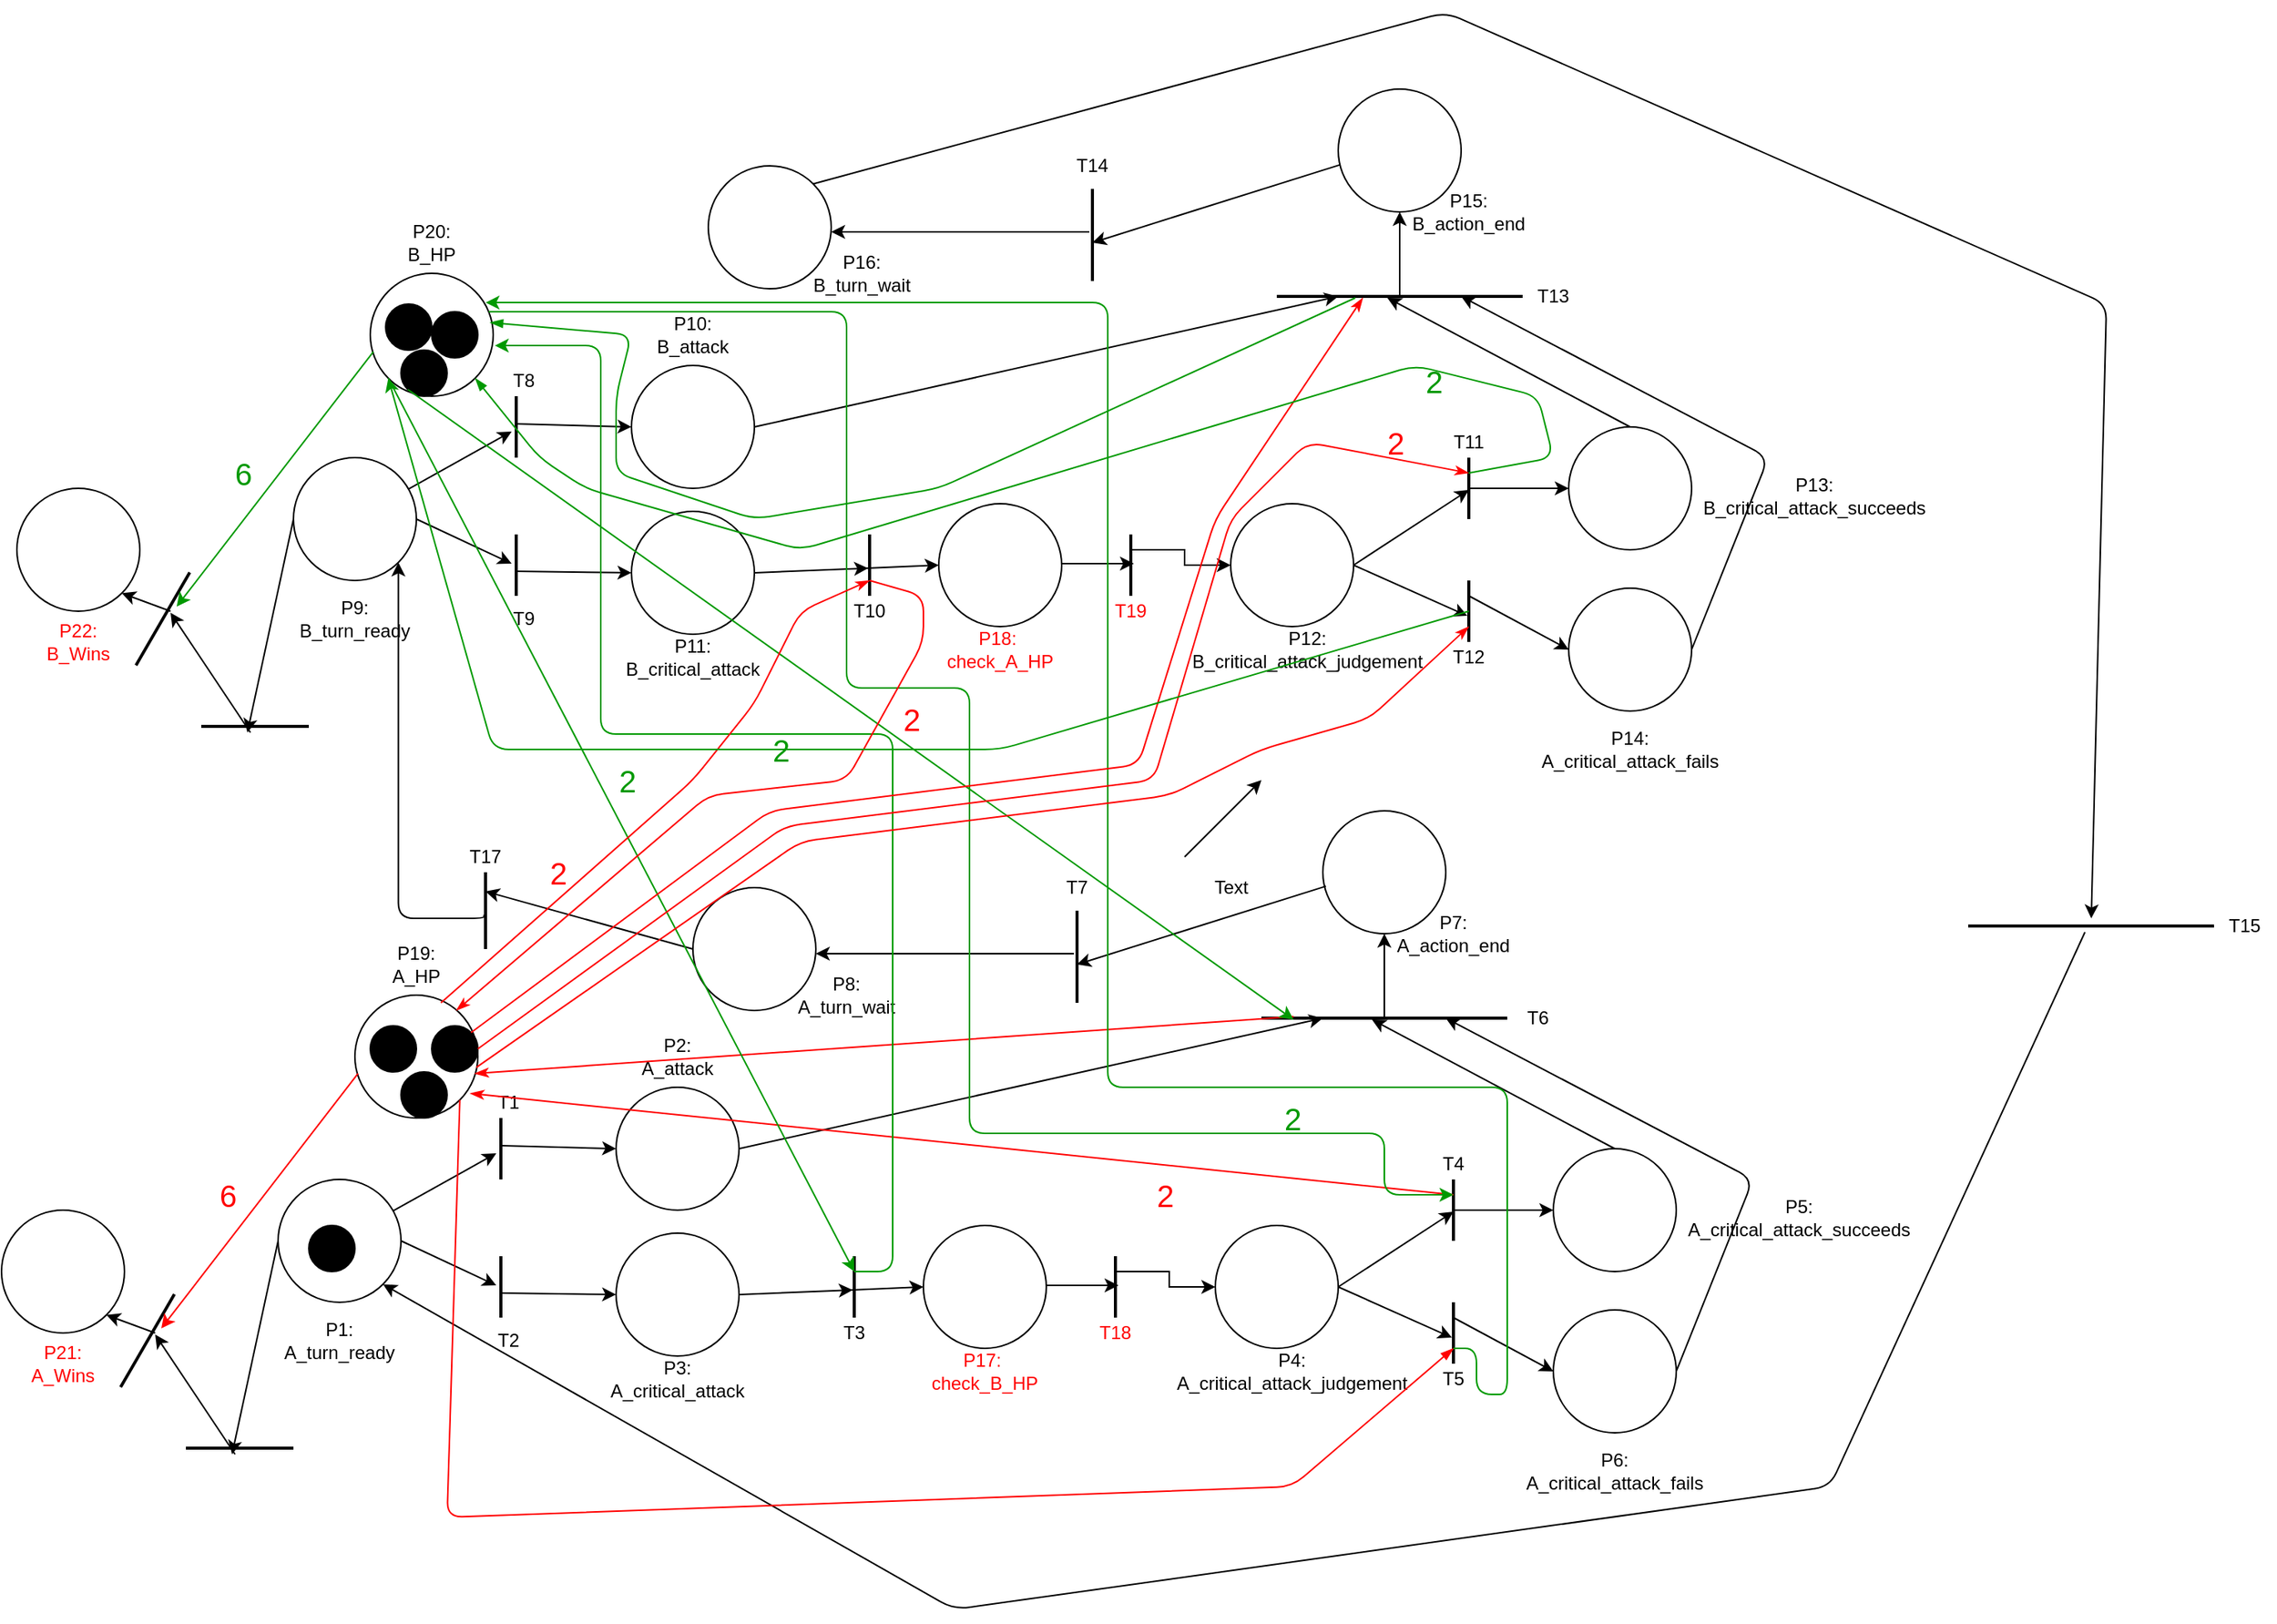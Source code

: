 <mxfile version="14.4.8" type="github">
  <diagram id="hrapu5nMpfRwX1OLdvwb" name="Page-1">
    <mxGraphModel dx="968" dy="707" grid="1" gridSize="10" guides="1" tooltips="1" connect="1" arrows="1" fold="1" page="1" pageScale="1" pageWidth="2339" pageHeight="3300" math="0" shadow="0">
      <root>
        <mxCell id="0" />
        <mxCell id="1" parent="0" />
        <mxCell id="FcauZY5X2lJRklO2oorI-25" value="" style="ellipse;whiteSpace=wrap;html=1;aspect=fixed;" vertex="1" parent="1">
          <mxGeometry x="200" y="780" width="80" height="80" as="geometry" />
        </mxCell>
        <mxCell id="FcauZY5X2lJRklO2oorI-29" value="" style="endArrow=classic;html=1;entryX=0.575;entryY=0.8;entryDx=0;entryDy=0;entryPerimeter=0;" edge="1" parent="1" source="FcauZY5X2lJRklO2oorI-25">
          <mxGeometry width="50" height="50" relative="1" as="geometry">
            <mxPoint x="420" y="850" as="sourcePoint" />
            <mxPoint x="342" y="763" as="targetPoint" />
          </mxGeometry>
        </mxCell>
        <mxCell id="FcauZY5X2lJRklO2oorI-31" value="" style="line;strokeWidth=2;direction=south;html=1;" vertex="1" parent="1">
          <mxGeometry x="340" y="830" width="10" height="40" as="geometry" />
        </mxCell>
        <mxCell id="FcauZY5X2lJRklO2oorI-32" value="" style="endArrow=classic;html=1;exitX=1;exitY=0.5;exitDx=0;exitDy=0;entryX=0.475;entryY=0.8;entryDx=0;entryDy=0;entryPerimeter=0;" edge="1" parent="1" source="FcauZY5X2lJRklO2oorI-25" target="FcauZY5X2lJRklO2oorI-31">
          <mxGeometry width="50" height="50" relative="1" as="geometry">
            <mxPoint x="420" y="850" as="sourcePoint" />
            <mxPoint x="470" y="800" as="targetPoint" />
          </mxGeometry>
        </mxCell>
        <mxCell id="FcauZY5X2lJRklO2oorI-35" value="" style="endArrow=classic;html=1;exitX=0;exitY=0.5;exitDx=0;exitDy=0;entryX=0.429;entryY=0.9;entryDx=0;entryDy=0;entryPerimeter=0;" edge="1" parent="1" source="FcauZY5X2lJRklO2oorI-25" target="FcauZY5X2lJRklO2oorI-36">
          <mxGeometry width="50" height="50" relative="1" as="geometry">
            <mxPoint x="280" y="850" as="sourcePoint" />
            <mxPoint x="120" y="920" as="targetPoint" />
          </mxGeometry>
        </mxCell>
        <mxCell id="FcauZY5X2lJRklO2oorI-36" value="" style="line;strokeWidth=2;html=1;" vertex="1" parent="1">
          <mxGeometry x="140" y="950" width="70" height="10" as="geometry" />
        </mxCell>
        <mxCell id="FcauZY5X2lJRklO2oorI-39" value="" style="line;strokeWidth=2;direction=south;html=1;" vertex="1" parent="1">
          <mxGeometry x="340" y="740" width="10" height="40" as="geometry" />
        </mxCell>
        <mxCell id="FcauZY5X2lJRklO2oorI-40" value="" style="ellipse;whiteSpace=wrap;html=1;aspect=fixed;" vertex="1" parent="1">
          <mxGeometry x="20" y="800" width="80" height="80" as="geometry" />
        </mxCell>
        <mxCell id="FcauZY5X2lJRklO2oorI-45" value="" style="line;strokeWidth=2;direction=south;html=1;rotation=30;" vertex="1" parent="1">
          <mxGeometry x="110" y="850" width="10" height="70" as="geometry" />
        </mxCell>
        <mxCell id="FcauZY5X2lJRklO2oorI-47" value="" style="endArrow=classic;html=1;entryX=0.415;entryY=0.267;entryDx=0;entryDy=0;entryPerimeter=0;exitX=0.457;exitY=0.9;exitDx=0;exitDy=0;exitPerimeter=0;" edge="1" parent="1" source="FcauZY5X2lJRklO2oorI-36" target="FcauZY5X2lJRklO2oorI-45">
          <mxGeometry width="50" height="50" relative="1" as="geometry">
            <mxPoint x="280" y="850" as="sourcePoint" />
            <mxPoint x="330" y="800" as="targetPoint" />
          </mxGeometry>
        </mxCell>
        <mxCell id="FcauZY5X2lJRklO2oorI-48" value="" style="endArrow=classic;html=1;entryX=1;entryY=1;entryDx=0;entryDy=0;" edge="1" parent="1" target="FcauZY5X2lJRklO2oorI-40">
          <mxGeometry width="50" height="50" relative="1" as="geometry">
            <mxPoint x="120" y="880" as="sourcePoint" />
            <mxPoint x="330" y="800" as="targetPoint" />
          </mxGeometry>
        </mxCell>
        <mxCell id="FcauZY5X2lJRklO2oorI-49" value="" style="ellipse;whiteSpace=wrap;html=1;aspect=fixed;" vertex="1" parent="1">
          <mxGeometry x="250" y="660" width="80" height="80" as="geometry" />
        </mxCell>
        <mxCell id="FcauZY5X2lJRklO2oorI-55" value="T2" style="text;html=1;strokeColor=none;fillColor=none;align=center;verticalAlign=middle;whiteSpace=wrap;rounded=0;" vertex="1" parent="1">
          <mxGeometry x="330" y="875" width="40" height="20" as="geometry" />
        </mxCell>
        <mxCell id="FcauZY5X2lJRklO2oorI-56" value="T1" style="text;html=1;strokeColor=none;fillColor=none;align=center;verticalAlign=middle;whiteSpace=wrap;rounded=0;" vertex="1" parent="1">
          <mxGeometry x="330" y="720" width="40" height="20" as="geometry" />
        </mxCell>
        <mxCell id="FcauZY5X2lJRklO2oorI-57" value="" style="endArrow=classic;html=1;entryX=0.337;entryY=0.121;entryDx=0;entryDy=0;entryPerimeter=0;exitX=0.025;exitY=0.638;exitDx=0;exitDy=0;exitPerimeter=0;fillColor=#f8cecc;strokeColor=#FF0000;" edge="1" parent="1" source="FcauZY5X2lJRklO2oorI-49" target="FcauZY5X2lJRklO2oorI-45">
          <mxGeometry width="50" height="50" relative="1" as="geometry">
            <mxPoint x="500" y="850" as="sourcePoint" />
            <mxPoint x="550" y="800" as="targetPoint" />
          </mxGeometry>
        </mxCell>
        <mxCell id="FcauZY5X2lJRklO2oorI-58" value="P1: A_turn_ready&lt;br&gt;" style="text;html=1;strokeColor=none;fillColor=none;align=center;verticalAlign=middle;whiteSpace=wrap;rounded=0;" vertex="1" parent="1">
          <mxGeometry x="220" y="875" width="40" height="20" as="geometry" />
        </mxCell>
        <mxCell id="FcauZY5X2lJRklO2oorI-59" value="P19: A_HP" style="text;html=1;strokeColor=none;fillColor=none;align=center;verticalAlign=middle;whiteSpace=wrap;rounded=0;" vertex="1" parent="1">
          <mxGeometry x="270" y="630" width="40" height="20" as="geometry" />
        </mxCell>
        <mxCell id="FcauZY5X2lJRklO2oorI-60" value="&lt;font color=&quot;#ff0000&quot;&gt;P21: A_Wins&lt;/font&gt;" style="text;html=1;strokeColor=none;fillColor=none;align=center;verticalAlign=middle;whiteSpace=wrap;rounded=0;" vertex="1" parent="1">
          <mxGeometry x="40" y="890" width="40" height="20" as="geometry" />
        </mxCell>
        <mxCell id="FcauZY5X2lJRklO2oorI-61" value="&lt;font&gt;&lt;font style=&quot;font-size: 20px&quot; color=&quot;#ff0000&quot;&gt;6&lt;/font&gt;&lt;br&gt;&lt;/font&gt;" style="text;html=1;strokeColor=none;fillColor=none;align=center;verticalAlign=middle;whiteSpace=wrap;rounded=0;" vertex="1" parent="1">
          <mxGeometry x="125" y="770" width="85" height="40" as="geometry" />
        </mxCell>
        <mxCell id="FcauZY5X2lJRklO2oorI-63" value="" style="ellipse;whiteSpace=wrap;html=1;aspect=fixed;" vertex="1" parent="1">
          <mxGeometry x="420" y="720" width="80" height="80" as="geometry" />
        </mxCell>
        <mxCell id="FcauZY5X2lJRklO2oorI-64" value="" style="endArrow=classic;html=1;exitX=0.45;exitY=0.5;exitDx=0;exitDy=0;exitPerimeter=0;entryX=0;entryY=0.5;entryDx=0;entryDy=0;" edge="1" parent="1" source="FcauZY5X2lJRklO2oorI-39" target="FcauZY5X2lJRklO2oorI-63">
          <mxGeometry width="50" height="50" relative="1" as="geometry">
            <mxPoint x="450" y="800" as="sourcePoint" />
            <mxPoint x="500" y="750" as="targetPoint" />
          </mxGeometry>
        </mxCell>
        <mxCell id="FcauZY5X2lJRklO2oorI-65" value="P2: A_attack" style="text;html=1;strokeColor=none;fillColor=none;align=center;verticalAlign=middle;whiteSpace=wrap;rounded=0;" vertex="1" parent="1">
          <mxGeometry x="440" y="690" width="40" height="20" as="geometry" />
        </mxCell>
        <mxCell id="FcauZY5X2lJRklO2oorI-66" value="" style="endArrow=classic;html=1;strokeColor=#000000;exitX=0.6;exitY=0.5;exitDx=0;exitDy=0;exitPerimeter=0;entryX=0;entryY=0.5;entryDx=0;entryDy=0;" edge="1" parent="1" source="FcauZY5X2lJRklO2oorI-31" target="FcauZY5X2lJRklO2oorI-68">
          <mxGeometry width="50" height="50" relative="1" as="geometry">
            <mxPoint x="349" y="853" as="sourcePoint" />
            <mxPoint x="450" y="853" as="targetPoint" />
          </mxGeometry>
        </mxCell>
        <mxCell id="FcauZY5X2lJRklO2oorI-68" value="" style="ellipse;whiteSpace=wrap;html=1;aspect=fixed;" vertex="1" parent="1">
          <mxGeometry x="420" y="815" width="80" height="80" as="geometry" />
        </mxCell>
        <mxCell id="FcauZY5X2lJRklO2oorI-69" value="P3: A_critical_attack" style="text;html=1;strokeColor=none;fillColor=none;align=center;verticalAlign=middle;whiteSpace=wrap;rounded=0;" vertex="1" parent="1">
          <mxGeometry x="440" y="900" width="40" height="20" as="geometry" />
        </mxCell>
        <mxCell id="FcauZY5X2lJRklO2oorI-70" value="" style="line;strokeWidth=2;direction=south;html=1;" vertex="1" parent="1">
          <mxGeometry x="570" y="830" width="10" height="40" as="geometry" />
        </mxCell>
        <mxCell id="FcauZY5X2lJRklO2oorI-79" style="edgeStyle=orthogonalEdgeStyle;rounded=0;orthogonalLoop=1;jettySize=auto;html=1;entryX=0;entryY=0.5;entryDx=0;entryDy=0;strokeColor=#000000;exitX=0.25;exitY=0.5;exitDx=0;exitDy=0;exitPerimeter=0;" edge="1" parent="1" source="FcauZY5X2lJRklO2oorI-71" target="FcauZY5X2lJRklO2oorI-83">
          <mxGeometry relative="1" as="geometry">
            <mxPoint x="748" y="852" as="sourcePoint" />
            <mxPoint x="804" y="852" as="targetPoint" />
          </mxGeometry>
        </mxCell>
        <mxCell id="FcauZY5X2lJRklO2oorI-71" value="" style="line;strokeWidth=2;direction=south;html=1;" vertex="1" parent="1">
          <mxGeometry x="740" y="830" width="10" height="40" as="geometry" />
        </mxCell>
        <mxCell id="FcauZY5X2lJRklO2oorI-73" value="" style="endArrow=classic;html=1;strokeColor=#000000;exitX=1;exitY=0.5;exitDx=0;exitDy=0;entryX=0.55;entryY=0.6;entryDx=0;entryDy=0;entryPerimeter=0;" edge="1" parent="1" source="FcauZY5X2lJRklO2oorI-68" target="FcauZY5X2lJRklO2oorI-70">
          <mxGeometry width="50" height="50" relative="1" as="geometry">
            <mxPoint x="355" y="864" as="sourcePoint" />
            <mxPoint x="577" y="850" as="targetPoint" />
          </mxGeometry>
        </mxCell>
        <mxCell id="FcauZY5X2lJRklO2oorI-74" value="T3" style="text;html=1;strokeColor=none;fillColor=none;align=center;verticalAlign=middle;whiteSpace=wrap;rounded=0;" vertex="1" parent="1">
          <mxGeometry x="555" y="870" width="40" height="20" as="geometry" />
        </mxCell>
        <mxCell id="FcauZY5X2lJRklO2oorI-75" value="" style="ellipse;whiteSpace=wrap;html=1;aspect=fixed;" vertex="1" parent="1">
          <mxGeometry x="620" y="810" width="80" height="80" as="geometry" />
        </mxCell>
        <mxCell id="FcauZY5X2lJRklO2oorI-76" value="" style="endArrow=classic;html=1;strokeColor=#000000;exitX=0.55;exitY=0.7;exitDx=0;exitDy=0;entryX=0;entryY=0.5;entryDx=0;entryDy=0;exitPerimeter=0;" edge="1" parent="1" source="FcauZY5X2lJRklO2oorI-70" target="FcauZY5X2lJRklO2oorI-75">
          <mxGeometry width="50" height="50" relative="1" as="geometry">
            <mxPoint x="510" y="865" as="sourcePoint" />
            <mxPoint x="584" y="862" as="targetPoint" />
          </mxGeometry>
        </mxCell>
        <mxCell id="FcauZY5X2lJRklO2oorI-77" value="" style="endArrow=classic;html=1;strokeColor=#000000;entryX=0.475;entryY=0.3;entryDx=0;entryDy=0;entryPerimeter=0;" edge="1" parent="1" target="FcauZY5X2lJRklO2oorI-71">
          <mxGeometry width="50" height="50" relative="1" as="geometry">
            <mxPoint x="700" y="849" as="sourcePoint" />
            <mxPoint x="620" y="860" as="targetPoint" />
          </mxGeometry>
        </mxCell>
        <mxCell id="FcauZY5X2lJRklO2oorI-81" value="&lt;font color=&quot;#ff0000&quot;&gt;T18&lt;/font&gt;" style="text;html=1;strokeColor=none;fillColor=none;align=center;verticalAlign=middle;whiteSpace=wrap;rounded=0;" vertex="1" parent="1">
          <mxGeometry x="725" y="870" width="40" height="20" as="geometry" />
        </mxCell>
        <mxCell id="FcauZY5X2lJRklO2oorI-82" value="&lt;font color=&quot;#ff0000&quot;&gt;P17:&amp;nbsp;&lt;br&gt;check_B_HP&lt;/font&gt;" style="text;html=1;strokeColor=none;fillColor=none;align=center;verticalAlign=middle;whiteSpace=wrap;rounded=0;" vertex="1" parent="1">
          <mxGeometry x="640" y="895" width="40" height="20" as="geometry" />
        </mxCell>
        <mxCell id="FcauZY5X2lJRklO2oorI-83" value="" style="ellipse;whiteSpace=wrap;html=1;aspect=fixed;" vertex="1" parent="1">
          <mxGeometry x="810" y="810" width="80" height="80" as="geometry" />
        </mxCell>
        <mxCell id="FcauZY5X2lJRklO2oorI-84" value="P4: A_critical_attack_judgement" style="text;html=1;strokeColor=none;fillColor=none;align=center;verticalAlign=middle;whiteSpace=wrap;rounded=0;" vertex="1" parent="1">
          <mxGeometry x="840" y="895" width="40" height="20" as="geometry" />
        </mxCell>
        <mxCell id="FcauZY5X2lJRklO2oorI-85" value="" style="ellipse;whiteSpace=wrap;html=1;aspect=fixed;" vertex="1" parent="1">
          <mxGeometry x="1030" y="865" width="80" height="80" as="geometry" />
        </mxCell>
        <mxCell id="FcauZY5X2lJRklO2oorI-86" value="" style="endArrow=classic;html=1;strokeColor=#000000;exitX=1;exitY=0.5;exitDx=0;exitDy=0;entryX=0.525;entryY=0.5;entryDx=0;entryDy=0;entryPerimeter=0;" edge="1" parent="1" source="FcauZY5X2lJRklO2oorI-83" target="FcauZY5X2lJRklO2oorI-89">
          <mxGeometry width="50" height="50" relative="1" as="geometry">
            <mxPoint x="950" y="740" as="sourcePoint" />
            <mxPoint x="960" y="800" as="targetPoint" />
          </mxGeometry>
        </mxCell>
        <mxCell id="FcauZY5X2lJRklO2oorI-87" value="" style="endArrow=classic;html=1;strokeColor=#000000;exitX=1;exitY=0.5;exitDx=0;exitDy=0;entryX=0.575;entryY=0.6;entryDx=0;entryDy=0;entryPerimeter=0;" edge="1" parent="1" source="FcauZY5X2lJRklO2oorI-83" target="FcauZY5X2lJRklO2oorI-90">
          <mxGeometry width="50" height="50" relative="1" as="geometry">
            <mxPoint x="900" y="860" as="sourcePoint" />
            <mxPoint x="960" y="880" as="targetPoint" />
          </mxGeometry>
        </mxCell>
        <mxCell id="FcauZY5X2lJRklO2oorI-88" value="" style="ellipse;whiteSpace=wrap;html=1;aspect=fixed;" vertex="1" parent="1">
          <mxGeometry x="1030" y="760" width="80" height="80" as="geometry" />
        </mxCell>
        <mxCell id="FcauZY5X2lJRklO2oorI-89" value="" style="line;strokeWidth=2;direction=south;html=1;" vertex="1" parent="1">
          <mxGeometry x="960" y="780" width="10" height="40" as="geometry" />
        </mxCell>
        <mxCell id="FcauZY5X2lJRklO2oorI-90" value="" style="line;strokeWidth=2;direction=south;html=1;" vertex="1" parent="1">
          <mxGeometry x="960" y="860" width="10" height="40" as="geometry" />
        </mxCell>
        <mxCell id="FcauZY5X2lJRklO2oorI-91" value="T5" style="text;html=1;strokeColor=none;fillColor=none;align=center;verticalAlign=middle;whiteSpace=wrap;rounded=0;" vertex="1" parent="1">
          <mxGeometry x="945" y="900" width="40" height="20" as="geometry" />
        </mxCell>
        <mxCell id="FcauZY5X2lJRklO2oorI-92" value="T4" style="text;html=1;strokeColor=none;fillColor=none;align=center;verticalAlign=middle;whiteSpace=wrap;rounded=0;" vertex="1" parent="1">
          <mxGeometry x="945" y="760" width="40" height="20" as="geometry" />
        </mxCell>
        <mxCell id="FcauZY5X2lJRklO2oorI-93" value="" style="endArrow=classic;html=1;strokeColor=#000000;entryX=0;entryY=0.5;entryDx=0;entryDy=0;exitX=0.5;exitY=0.6;exitDx=0;exitDy=0;exitPerimeter=0;" edge="1" parent="1" source="FcauZY5X2lJRklO2oorI-89" target="FcauZY5X2lJRklO2oorI-88">
          <mxGeometry width="50" height="50" relative="1" as="geometry">
            <mxPoint x="967" y="800" as="sourcePoint" />
            <mxPoint x="975" y="811" as="targetPoint" />
          </mxGeometry>
        </mxCell>
        <mxCell id="FcauZY5X2lJRklO2oorI-94" value="" style="endArrow=classic;html=1;strokeColor=#000000;entryX=0;entryY=0.5;entryDx=0;entryDy=0;exitX=0.25;exitY=0.5;exitDx=0;exitDy=0;exitPerimeter=0;" edge="1" parent="1" source="FcauZY5X2lJRklO2oorI-90" target="FcauZY5X2lJRklO2oorI-85">
          <mxGeometry width="50" height="50" relative="1" as="geometry">
            <mxPoint x="974" y="810" as="sourcePoint" />
            <mxPoint x="1040" y="810" as="targetPoint" />
          </mxGeometry>
        </mxCell>
        <mxCell id="FcauZY5X2lJRklO2oorI-96" value="P5: A_critical_attack_succeeds&lt;br&gt;" style="text;html=1;strokeColor=none;fillColor=none;align=center;verticalAlign=middle;whiteSpace=wrap;rounded=0;" vertex="1" parent="1">
          <mxGeometry x="1170" y="795" width="40" height="20" as="geometry" />
        </mxCell>
        <mxCell id="FcauZY5X2lJRklO2oorI-97" value="P6: A_critical_attack_fails" style="text;html=1;strokeColor=none;fillColor=none;align=center;verticalAlign=middle;whiteSpace=wrap;rounded=0;" vertex="1" parent="1">
          <mxGeometry x="1050" y="960" width="40" height="20" as="geometry" />
        </mxCell>
        <mxCell id="FcauZY5X2lJRklO2oorI-98" value="" style="endArrow=classic;html=1;strokeColor=#000000;exitX=1;exitY=0.5;exitDx=0;exitDy=0;entryX=0.25;entryY=0.5;entryDx=0;entryDy=0;entryPerimeter=0;" edge="1" parent="1" source="FcauZY5X2lJRklO2oorI-63" target="FcauZY5X2lJRklO2oorI-104">
          <mxGeometry width="50" height="50" relative="1" as="geometry">
            <mxPoint x="730" y="750" as="sourcePoint" />
            <mxPoint x="880" y="680" as="targetPoint" />
          </mxGeometry>
        </mxCell>
        <mxCell id="FcauZY5X2lJRklO2oorI-101" value="" style="endArrow=classic;html=1;strokeColor=#000000;exitX=0.5;exitY=0;exitDx=0;exitDy=0;entryX=0.45;entryY=0.6;entryDx=0;entryDy=0;entryPerimeter=0;" edge="1" parent="1" source="FcauZY5X2lJRklO2oorI-88" target="FcauZY5X2lJRklO2oorI-104">
          <mxGeometry width="50" height="50" relative="1" as="geometry">
            <mxPoint x="1010" y="660" as="sourcePoint" />
            <mxPoint x="890" y="680" as="targetPoint" />
          </mxGeometry>
        </mxCell>
        <mxCell id="FcauZY5X2lJRklO2oorI-103" value="" style="endArrow=classic;html=1;strokeColor=#000000;exitX=1;exitY=0.5;exitDx=0;exitDy=0;entryX=0.75;entryY=0.5;entryDx=0;entryDy=0;entryPerimeter=0;" edge="1" parent="1" source="FcauZY5X2lJRklO2oorI-85" target="FcauZY5X2lJRklO2oorI-104">
          <mxGeometry width="50" height="50" relative="1" as="geometry">
            <mxPoint x="1010" y="660" as="sourcePoint" />
            <mxPoint x="960" y="680" as="targetPoint" />
            <Array as="points">
              <mxPoint x="1160" y="780" />
            </Array>
          </mxGeometry>
        </mxCell>
        <mxCell id="FcauZY5X2lJRklO2oorI-104" value="" style="line;strokeWidth=2;html=1;" vertex="1" parent="1">
          <mxGeometry x="840" y="670" width="160" height="10" as="geometry" />
        </mxCell>
        <mxCell id="FcauZY5X2lJRklO2oorI-105" value="T6" style="text;html=1;strokeColor=none;fillColor=none;align=center;verticalAlign=middle;whiteSpace=wrap;rounded=0;" vertex="1" parent="1">
          <mxGeometry x="1000" y="665" width="40" height="20" as="geometry" />
        </mxCell>
        <mxCell id="FcauZY5X2lJRklO2oorI-106" value="" style="edgeStyle=elbowEdgeStyle;elbow=vertical;endArrow=classic;html=1;strokeColor=#000000;exitX=0.5;exitY=0.5;exitDx=0;exitDy=0;exitPerimeter=0;entryX=0.5;entryY=1;entryDx=0;entryDy=0;" edge="1" parent="1" source="FcauZY5X2lJRklO2oorI-104" target="FcauZY5X2lJRklO2oorI-108">
          <mxGeometry width="50" height="50" relative="1" as="geometry">
            <mxPoint x="920" y="665" as="sourcePoint" />
            <mxPoint x="860" y="603" as="targetPoint" />
          </mxGeometry>
        </mxCell>
        <mxCell id="FcauZY5X2lJRklO2oorI-108" value="" style="ellipse;whiteSpace=wrap;html=1;aspect=fixed;" vertex="1" parent="1">
          <mxGeometry x="880" y="540" width="80" height="80" as="geometry" />
        </mxCell>
        <mxCell id="FcauZY5X2lJRklO2oorI-109" value="P7: A_action_end&lt;br&gt;" style="text;html=1;strokeColor=none;fillColor=none;align=center;verticalAlign=middle;whiteSpace=wrap;rounded=0;" vertex="1" parent="1">
          <mxGeometry x="945" y="610" width="40" height="20" as="geometry" />
        </mxCell>
        <mxCell id="FcauZY5X2lJRklO2oorI-112" value="" style="endArrow=classic;html=1;strokeColor=#000000;exitX=0.025;exitY=0.613;exitDx=0;exitDy=0;exitPerimeter=0;" edge="1" parent="1" source="FcauZY5X2lJRklO2oorI-108">
          <mxGeometry width="50" height="50" relative="1" as="geometry">
            <mxPoint x="510" y="770" as="sourcePoint" />
            <mxPoint x="720" y="640" as="targetPoint" />
          </mxGeometry>
        </mxCell>
        <mxCell id="FcauZY5X2lJRklO2oorI-113" value="" style="line;strokeWidth=2;html=1;rotation=-90;" vertex="1" parent="1">
          <mxGeometry x="690" y="630" width="60" height="10" as="geometry" />
        </mxCell>
        <mxCell id="FcauZY5X2lJRklO2oorI-114" value="T7" style="text;html=1;strokeColor=none;fillColor=none;align=center;verticalAlign=middle;whiteSpace=wrap;rounded=0;" vertex="1" parent="1">
          <mxGeometry x="700" y="580" width="40" height="20" as="geometry" />
        </mxCell>
        <mxCell id="FcauZY5X2lJRklO2oorI-116" value="" style="endArrow=classic;html=1;strokeColor=#000000;exitX=0.533;exitY=0.3;exitDx=0;exitDy=0;exitPerimeter=0;" edge="1" parent="1" source="FcauZY5X2lJRklO2oorI-113">
          <mxGeometry width="50" height="50" relative="1" as="geometry">
            <mxPoint x="892" y="599.04" as="sourcePoint" />
            <mxPoint x="550" y="633" as="targetPoint" />
          </mxGeometry>
        </mxCell>
        <mxCell id="FcauZY5X2lJRklO2oorI-117" value="" style="ellipse;whiteSpace=wrap;html=1;aspect=fixed;" vertex="1" parent="1">
          <mxGeometry x="470" y="590" width="80" height="80" as="geometry" />
        </mxCell>
        <mxCell id="FcauZY5X2lJRklO2oorI-118" value="P8: A_turn_wait" style="text;html=1;strokeColor=none;fillColor=none;align=center;verticalAlign=middle;whiteSpace=wrap;rounded=0;" vertex="1" parent="1">
          <mxGeometry x="550" y="650" width="40" height="20" as="geometry" />
        </mxCell>
        <mxCell id="FcauZY5X2lJRklO2oorI-119" value="" style="ellipse;whiteSpace=wrap;html=1;aspect=fixed;" vertex="1" parent="1">
          <mxGeometry x="210" y="310" width="80" height="80" as="geometry" />
        </mxCell>
        <mxCell id="FcauZY5X2lJRklO2oorI-120" value="" style="endArrow=classic;html=1;entryX=0.575;entryY=0.8;entryDx=0;entryDy=0;entryPerimeter=0;" edge="1" parent="1" source="FcauZY5X2lJRklO2oorI-119">
          <mxGeometry width="50" height="50" relative="1" as="geometry">
            <mxPoint x="430" y="380" as="sourcePoint" />
            <mxPoint x="352" y="293" as="targetPoint" />
          </mxGeometry>
        </mxCell>
        <mxCell id="FcauZY5X2lJRklO2oorI-121" value="" style="line;strokeWidth=2;direction=south;html=1;" vertex="1" parent="1">
          <mxGeometry x="350" y="360" width="10" height="40" as="geometry" />
        </mxCell>
        <mxCell id="FcauZY5X2lJRklO2oorI-122" value="" style="endArrow=classic;html=1;exitX=1;exitY=0.5;exitDx=0;exitDy=0;entryX=0.475;entryY=0.8;entryDx=0;entryDy=0;entryPerimeter=0;" edge="1" parent="1" source="FcauZY5X2lJRklO2oorI-119" target="FcauZY5X2lJRklO2oorI-121">
          <mxGeometry width="50" height="50" relative="1" as="geometry">
            <mxPoint x="430" y="380" as="sourcePoint" />
            <mxPoint x="480" y="330" as="targetPoint" />
          </mxGeometry>
        </mxCell>
        <mxCell id="FcauZY5X2lJRklO2oorI-123" value="" style="endArrow=classic;html=1;exitX=0;exitY=0.5;exitDx=0;exitDy=0;entryX=0.429;entryY=0.9;entryDx=0;entryDy=0;entryPerimeter=0;" edge="1" parent="1" source="FcauZY5X2lJRklO2oorI-119" target="FcauZY5X2lJRklO2oorI-124">
          <mxGeometry width="50" height="50" relative="1" as="geometry">
            <mxPoint x="290" y="380" as="sourcePoint" />
            <mxPoint x="130" y="450" as="targetPoint" />
          </mxGeometry>
        </mxCell>
        <mxCell id="FcauZY5X2lJRklO2oorI-124" value="" style="line;strokeWidth=2;html=1;" vertex="1" parent="1">
          <mxGeometry x="150" y="480" width="70" height="10" as="geometry" />
        </mxCell>
        <mxCell id="FcauZY5X2lJRklO2oorI-125" value="" style="line;strokeWidth=2;direction=south;html=1;" vertex="1" parent="1">
          <mxGeometry x="350" y="270" width="10" height="40" as="geometry" />
        </mxCell>
        <mxCell id="FcauZY5X2lJRklO2oorI-126" value="" style="ellipse;whiteSpace=wrap;html=1;aspect=fixed;" vertex="1" parent="1">
          <mxGeometry x="30" y="330" width="80" height="80" as="geometry" />
        </mxCell>
        <mxCell id="FcauZY5X2lJRklO2oorI-127" value="" style="line;strokeWidth=2;direction=south;html=1;rotation=30;" vertex="1" parent="1">
          <mxGeometry x="120" y="380" width="10" height="70" as="geometry" />
        </mxCell>
        <mxCell id="FcauZY5X2lJRklO2oorI-128" value="" style="endArrow=classic;html=1;entryX=0.415;entryY=0.267;entryDx=0;entryDy=0;entryPerimeter=0;exitX=0.457;exitY=0.9;exitDx=0;exitDy=0;exitPerimeter=0;" edge="1" parent="1" source="FcauZY5X2lJRklO2oorI-124" target="FcauZY5X2lJRklO2oorI-127">
          <mxGeometry width="50" height="50" relative="1" as="geometry">
            <mxPoint x="290" y="380" as="sourcePoint" />
            <mxPoint x="340" y="330" as="targetPoint" />
          </mxGeometry>
        </mxCell>
        <mxCell id="FcauZY5X2lJRklO2oorI-129" value="" style="endArrow=classic;html=1;entryX=1;entryY=1;entryDx=0;entryDy=0;" edge="1" parent="1" target="FcauZY5X2lJRklO2oorI-126">
          <mxGeometry width="50" height="50" relative="1" as="geometry">
            <mxPoint x="130" y="410" as="sourcePoint" />
            <mxPoint x="340" y="330" as="targetPoint" />
          </mxGeometry>
        </mxCell>
        <mxCell id="FcauZY5X2lJRklO2oorI-130" value="" style="ellipse;whiteSpace=wrap;html=1;aspect=fixed;" vertex="1" parent="1">
          <mxGeometry x="260" y="190" width="80" height="80" as="geometry" />
        </mxCell>
        <mxCell id="FcauZY5X2lJRklO2oorI-131" value="T9" style="text;html=1;strokeColor=none;fillColor=none;align=center;verticalAlign=middle;whiteSpace=wrap;rounded=0;" vertex="1" parent="1">
          <mxGeometry x="340" y="405" width="40" height="20" as="geometry" />
        </mxCell>
        <mxCell id="FcauZY5X2lJRklO2oorI-132" value="T8" style="text;html=1;strokeColor=none;fillColor=none;align=center;verticalAlign=middle;whiteSpace=wrap;rounded=0;" vertex="1" parent="1">
          <mxGeometry x="340" y="250" width="40" height="20" as="geometry" />
        </mxCell>
        <mxCell id="FcauZY5X2lJRklO2oorI-133" value="" style="endArrow=classic;html=1;entryX=0.337;entryY=0.121;entryDx=0;entryDy=0;entryPerimeter=0;exitX=0.025;exitY=0.638;exitDx=0;exitDy=0;exitPerimeter=0;fillColor=#f8cecc;strokeColor=#009900;" edge="1" parent="1" source="FcauZY5X2lJRklO2oorI-130" target="FcauZY5X2lJRklO2oorI-127">
          <mxGeometry width="50" height="50" relative="1" as="geometry">
            <mxPoint x="510" y="380" as="sourcePoint" />
            <mxPoint x="560" y="330" as="targetPoint" />
          </mxGeometry>
        </mxCell>
        <mxCell id="FcauZY5X2lJRklO2oorI-134" value="P9: B_turn_ready" style="text;html=1;strokeColor=none;fillColor=none;align=center;verticalAlign=middle;whiteSpace=wrap;rounded=0;" vertex="1" parent="1">
          <mxGeometry x="230" y="405" width="40" height="20" as="geometry" />
        </mxCell>
        <mxCell id="FcauZY5X2lJRklO2oorI-135" value="P20: B_HP" style="text;html=1;strokeColor=none;fillColor=none;align=center;verticalAlign=middle;whiteSpace=wrap;rounded=0;" vertex="1" parent="1">
          <mxGeometry x="280" y="160" width="40" height="20" as="geometry" />
        </mxCell>
        <mxCell id="FcauZY5X2lJRklO2oorI-136" value="&lt;font color=&quot;#ff0000&quot;&gt;P22: B_Wins&lt;/font&gt;" style="text;html=1;strokeColor=none;fillColor=none;align=center;verticalAlign=middle;whiteSpace=wrap;rounded=0;" vertex="1" parent="1">
          <mxGeometry x="50" y="420" width="40" height="20" as="geometry" />
        </mxCell>
        <mxCell id="FcauZY5X2lJRklO2oorI-137" value="&lt;font&gt;&lt;font style=&quot;font-size: 20px&quot; color=&quot;#009900&quot;&gt;6&lt;/font&gt;&lt;br&gt;&lt;/font&gt;" style="text;html=1;strokeColor=none;fillColor=none;align=center;verticalAlign=middle;whiteSpace=wrap;rounded=0;" vertex="1" parent="1">
          <mxGeometry x="135" y="300" width="85" height="40" as="geometry" />
        </mxCell>
        <mxCell id="FcauZY5X2lJRklO2oorI-138" value="" style="ellipse;whiteSpace=wrap;html=1;aspect=fixed;" vertex="1" parent="1">
          <mxGeometry x="430" y="250" width="80" height="80" as="geometry" />
        </mxCell>
        <mxCell id="FcauZY5X2lJRklO2oorI-139" value="" style="endArrow=classic;html=1;exitX=0.45;exitY=0.5;exitDx=0;exitDy=0;exitPerimeter=0;entryX=0;entryY=0.5;entryDx=0;entryDy=0;" edge="1" parent="1" source="FcauZY5X2lJRklO2oorI-125" target="FcauZY5X2lJRklO2oorI-138">
          <mxGeometry width="50" height="50" relative="1" as="geometry">
            <mxPoint x="460" y="330" as="sourcePoint" />
            <mxPoint x="510" y="280" as="targetPoint" />
          </mxGeometry>
        </mxCell>
        <mxCell id="FcauZY5X2lJRklO2oorI-140" value="P10: B_attack" style="text;html=1;strokeColor=none;fillColor=none;align=center;verticalAlign=middle;whiteSpace=wrap;rounded=0;" vertex="1" parent="1">
          <mxGeometry x="450" y="220" width="40" height="20" as="geometry" />
        </mxCell>
        <mxCell id="FcauZY5X2lJRklO2oorI-141" value="" style="endArrow=classic;html=1;strokeColor=#000000;exitX=0.6;exitY=0.5;exitDx=0;exitDy=0;exitPerimeter=0;entryX=0;entryY=0.5;entryDx=0;entryDy=0;" edge="1" parent="1" source="FcauZY5X2lJRklO2oorI-121" target="FcauZY5X2lJRklO2oorI-142">
          <mxGeometry width="50" height="50" relative="1" as="geometry">
            <mxPoint x="359" y="383" as="sourcePoint" />
            <mxPoint x="460" y="383" as="targetPoint" />
          </mxGeometry>
        </mxCell>
        <mxCell id="FcauZY5X2lJRklO2oorI-142" value="" style="ellipse;whiteSpace=wrap;html=1;aspect=fixed;" vertex="1" parent="1">
          <mxGeometry x="430" y="345" width="80" height="80" as="geometry" />
        </mxCell>
        <mxCell id="FcauZY5X2lJRklO2oorI-143" value="P11: B_critical_attack" style="text;html=1;strokeColor=none;fillColor=none;align=center;verticalAlign=middle;whiteSpace=wrap;rounded=0;" vertex="1" parent="1">
          <mxGeometry x="450" y="430" width="40" height="20" as="geometry" />
        </mxCell>
        <mxCell id="FcauZY5X2lJRklO2oorI-144" value="" style="line;strokeWidth=2;direction=south;html=1;" vertex="1" parent="1">
          <mxGeometry x="580" y="360" width="10" height="40" as="geometry" />
        </mxCell>
        <mxCell id="FcauZY5X2lJRklO2oorI-145" style="edgeStyle=orthogonalEdgeStyle;rounded=0;orthogonalLoop=1;jettySize=auto;html=1;entryX=0;entryY=0.5;entryDx=0;entryDy=0;strokeColor=#000000;exitX=0.25;exitY=0.5;exitDx=0;exitDy=0;exitPerimeter=0;" edge="1" parent="1" source="FcauZY5X2lJRklO2oorI-146" target="FcauZY5X2lJRklO2oorI-154">
          <mxGeometry relative="1" as="geometry">
            <mxPoint x="758" y="382" as="sourcePoint" />
            <mxPoint x="814" y="382" as="targetPoint" />
          </mxGeometry>
        </mxCell>
        <mxCell id="FcauZY5X2lJRklO2oorI-146" value="" style="line;strokeWidth=2;direction=south;html=1;" vertex="1" parent="1">
          <mxGeometry x="750" y="360" width="10" height="40" as="geometry" />
        </mxCell>
        <mxCell id="FcauZY5X2lJRklO2oorI-147" value="" style="endArrow=classic;html=1;strokeColor=#000000;exitX=1;exitY=0.5;exitDx=0;exitDy=0;entryX=0.55;entryY=0.6;entryDx=0;entryDy=0;entryPerimeter=0;" edge="1" parent="1" source="FcauZY5X2lJRklO2oorI-142" target="FcauZY5X2lJRklO2oorI-144">
          <mxGeometry width="50" height="50" relative="1" as="geometry">
            <mxPoint x="365" y="394" as="sourcePoint" />
            <mxPoint x="587" y="380" as="targetPoint" />
          </mxGeometry>
        </mxCell>
        <mxCell id="FcauZY5X2lJRklO2oorI-148" value="T10" style="text;html=1;strokeColor=none;fillColor=none;align=center;verticalAlign=middle;whiteSpace=wrap;rounded=0;" vertex="1" parent="1">
          <mxGeometry x="565" y="400" width="40" height="20" as="geometry" />
        </mxCell>
        <mxCell id="FcauZY5X2lJRklO2oorI-149" value="" style="ellipse;whiteSpace=wrap;html=1;aspect=fixed;" vertex="1" parent="1">
          <mxGeometry x="630" y="340" width="80" height="80" as="geometry" />
        </mxCell>
        <mxCell id="FcauZY5X2lJRklO2oorI-150" value="" style="endArrow=classic;html=1;strokeColor=#000000;exitX=0.55;exitY=0.7;exitDx=0;exitDy=0;entryX=0;entryY=0.5;entryDx=0;entryDy=0;exitPerimeter=0;" edge="1" parent="1" source="FcauZY5X2lJRklO2oorI-144" target="FcauZY5X2lJRklO2oorI-149">
          <mxGeometry width="50" height="50" relative="1" as="geometry">
            <mxPoint x="520" y="395" as="sourcePoint" />
            <mxPoint x="594" y="392" as="targetPoint" />
          </mxGeometry>
        </mxCell>
        <mxCell id="FcauZY5X2lJRklO2oorI-151" value="" style="endArrow=classic;html=1;strokeColor=#000000;entryX=0.475;entryY=0.3;entryDx=0;entryDy=0;entryPerimeter=0;" edge="1" parent="1" target="FcauZY5X2lJRklO2oorI-146">
          <mxGeometry width="50" height="50" relative="1" as="geometry">
            <mxPoint x="710" y="379" as="sourcePoint" />
            <mxPoint x="630" y="390" as="targetPoint" />
          </mxGeometry>
        </mxCell>
        <mxCell id="FcauZY5X2lJRklO2oorI-152" value="&lt;font color=&quot;#ff0000&quot;&gt;T19&lt;/font&gt;" style="text;html=1;strokeColor=none;fillColor=none;align=center;verticalAlign=middle;whiteSpace=wrap;rounded=0;" vertex="1" parent="1">
          <mxGeometry x="735" y="400" width="40" height="20" as="geometry" />
        </mxCell>
        <mxCell id="FcauZY5X2lJRklO2oorI-153" value="&lt;font color=&quot;#ff0000&quot;&gt;P18:&amp;nbsp;&lt;br&gt;check_A_HP&lt;/font&gt;" style="text;html=1;strokeColor=none;fillColor=none;align=center;verticalAlign=middle;whiteSpace=wrap;rounded=0;" vertex="1" parent="1">
          <mxGeometry x="650" y="425" width="40" height="20" as="geometry" />
        </mxCell>
        <mxCell id="FcauZY5X2lJRklO2oorI-154" value="" style="ellipse;whiteSpace=wrap;html=1;aspect=fixed;" vertex="1" parent="1">
          <mxGeometry x="820" y="340" width="80" height="80" as="geometry" />
        </mxCell>
        <mxCell id="FcauZY5X2lJRklO2oorI-155" value="P12: B_critical_attack_judgement" style="text;html=1;strokeColor=none;fillColor=none;align=center;verticalAlign=middle;whiteSpace=wrap;rounded=0;" vertex="1" parent="1">
          <mxGeometry x="850" y="425" width="40" height="20" as="geometry" />
        </mxCell>
        <mxCell id="FcauZY5X2lJRklO2oorI-156" value="" style="ellipse;whiteSpace=wrap;html=1;aspect=fixed;" vertex="1" parent="1">
          <mxGeometry x="1040" y="395" width="80" height="80" as="geometry" />
        </mxCell>
        <mxCell id="FcauZY5X2lJRklO2oorI-157" value="" style="endArrow=classic;html=1;strokeColor=#000000;exitX=1;exitY=0.5;exitDx=0;exitDy=0;entryX=0.525;entryY=0.5;entryDx=0;entryDy=0;entryPerimeter=0;" edge="1" parent="1" source="FcauZY5X2lJRklO2oorI-154" target="FcauZY5X2lJRklO2oorI-160">
          <mxGeometry width="50" height="50" relative="1" as="geometry">
            <mxPoint x="960" y="270" as="sourcePoint" />
            <mxPoint x="970" y="330" as="targetPoint" />
          </mxGeometry>
        </mxCell>
        <mxCell id="FcauZY5X2lJRklO2oorI-158" value="" style="endArrow=classic;html=1;strokeColor=#000000;exitX=1;exitY=0.5;exitDx=0;exitDy=0;entryX=0.575;entryY=0.6;entryDx=0;entryDy=0;entryPerimeter=0;" edge="1" parent="1" source="FcauZY5X2lJRklO2oorI-154" target="FcauZY5X2lJRklO2oorI-161">
          <mxGeometry width="50" height="50" relative="1" as="geometry">
            <mxPoint x="910" y="390" as="sourcePoint" />
            <mxPoint x="970" y="410" as="targetPoint" />
          </mxGeometry>
        </mxCell>
        <mxCell id="FcauZY5X2lJRklO2oorI-159" value="" style="ellipse;whiteSpace=wrap;html=1;aspect=fixed;" vertex="1" parent="1">
          <mxGeometry x="1040" y="290" width="80" height="80" as="geometry" />
        </mxCell>
        <mxCell id="FcauZY5X2lJRklO2oorI-160" value="" style="line;strokeWidth=2;direction=south;html=1;" vertex="1" parent="1">
          <mxGeometry x="970" y="310" width="10" height="40" as="geometry" />
        </mxCell>
        <mxCell id="FcauZY5X2lJRklO2oorI-161" value="" style="line;strokeWidth=2;direction=south;html=1;" vertex="1" parent="1">
          <mxGeometry x="970" y="390" width="10" height="40" as="geometry" />
        </mxCell>
        <mxCell id="FcauZY5X2lJRklO2oorI-162" value="T12" style="text;html=1;strokeColor=none;fillColor=none;align=center;verticalAlign=middle;whiteSpace=wrap;rounded=0;" vertex="1" parent="1">
          <mxGeometry x="955" y="430" width="40" height="20" as="geometry" />
        </mxCell>
        <mxCell id="FcauZY5X2lJRklO2oorI-163" value="T11" style="text;html=1;strokeColor=none;fillColor=none;align=center;verticalAlign=middle;whiteSpace=wrap;rounded=0;" vertex="1" parent="1">
          <mxGeometry x="955" y="290" width="40" height="20" as="geometry" />
        </mxCell>
        <mxCell id="FcauZY5X2lJRklO2oorI-164" value="" style="endArrow=classic;html=1;strokeColor=#000000;entryX=0;entryY=0.5;entryDx=0;entryDy=0;exitX=0.5;exitY=0.6;exitDx=0;exitDy=0;exitPerimeter=0;" edge="1" parent="1" source="FcauZY5X2lJRklO2oorI-160" target="FcauZY5X2lJRklO2oorI-159">
          <mxGeometry width="50" height="50" relative="1" as="geometry">
            <mxPoint x="977" y="330" as="sourcePoint" />
            <mxPoint x="985" y="341" as="targetPoint" />
          </mxGeometry>
        </mxCell>
        <mxCell id="FcauZY5X2lJRklO2oorI-165" value="" style="endArrow=classic;html=1;strokeColor=#000000;entryX=0;entryY=0.5;entryDx=0;entryDy=0;exitX=0.25;exitY=0.5;exitDx=0;exitDy=0;exitPerimeter=0;" edge="1" parent="1" source="FcauZY5X2lJRklO2oorI-161" target="FcauZY5X2lJRklO2oorI-156">
          <mxGeometry width="50" height="50" relative="1" as="geometry">
            <mxPoint x="984" y="340" as="sourcePoint" />
            <mxPoint x="1050" y="340" as="targetPoint" />
          </mxGeometry>
        </mxCell>
        <mxCell id="FcauZY5X2lJRklO2oorI-166" value="P13: B_critical_attack_succeeds" style="text;html=1;strokeColor=none;fillColor=none;align=center;verticalAlign=middle;whiteSpace=wrap;rounded=0;" vertex="1" parent="1">
          <mxGeometry x="1180" y="325" width="40" height="20" as="geometry" />
        </mxCell>
        <mxCell id="FcauZY5X2lJRklO2oorI-167" value="P14: A_critical_attack_fails" style="text;html=1;strokeColor=none;fillColor=none;align=center;verticalAlign=middle;whiteSpace=wrap;rounded=0;" vertex="1" parent="1">
          <mxGeometry x="1060" y="490" width="40" height="20" as="geometry" />
        </mxCell>
        <mxCell id="FcauZY5X2lJRklO2oorI-168" value="" style="endArrow=classic;html=1;strokeColor=#000000;exitX=1;exitY=0.5;exitDx=0;exitDy=0;entryX=0.25;entryY=0.5;entryDx=0;entryDy=0;entryPerimeter=0;" edge="1" parent="1" source="FcauZY5X2lJRklO2oorI-138" target="FcauZY5X2lJRklO2oorI-171">
          <mxGeometry width="50" height="50" relative="1" as="geometry">
            <mxPoint x="740" y="280" as="sourcePoint" />
            <mxPoint x="890" y="210" as="targetPoint" />
          </mxGeometry>
        </mxCell>
        <mxCell id="FcauZY5X2lJRklO2oorI-169" value="" style="endArrow=classic;html=1;strokeColor=#000000;exitX=0.5;exitY=0;exitDx=0;exitDy=0;entryX=0.45;entryY=0.6;entryDx=0;entryDy=0;entryPerimeter=0;" edge="1" parent="1" source="FcauZY5X2lJRklO2oorI-159" target="FcauZY5X2lJRklO2oorI-171">
          <mxGeometry width="50" height="50" relative="1" as="geometry">
            <mxPoint x="1020" y="190" as="sourcePoint" />
            <mxPoint x="900" y="210" as="targetPoint" />
          </mxGeometry>
        </mxCell>
        <mxCell id="FcauZY5X2lJRklO2oorI-170" value="" style="endArrow=classic;html=1;strokeColor=#000000;exitX=1;exitY=0.5;exitDx=0;exitDy=0;entryX=0.75;entryY=0.5;entryDx=0;entryDy=0;entryPerimeter=0;" edge="1" parent="1" source="FcauZY5X2lJRklO2oorI-156" target="FcauZY5X2lJRklO2oorI-171">
          <mxGeometry width="50" height="50" relative="1" as="geometry">
            <mxPoint x="1020" y="190" as="sourcePoint" />
            <mxPoint x="970" y="210" as="targetPoint" />
            <Array as="points">
              <mxPoint x="1170" y="310" />
            </Array>
          </mxGeometry>
        </mxCell>
        <mxCell id="FcauZY5X2lJRklO2oorI-171" value="" style="line;strokeWidth=2;html=1;" vertex="1" parent="1">
          <mxGeometry x="850" y="200" width="160" height="10" as="geometry" />
        </mxCell>
        <mxCell id="FcauZY5X2lJRklO2oorI-172" value="T13" style="text;html=1;strokeColor=none;fillColor=none;align=center;verticalAlign=middle;whiteSpace=wrap;rounded=0;" vertex="1" parent="1">
          <mxGeometry x="1010" y="195" width="40" height="20" as="geometry" />
        </mxCell>
        <mxCell id="FcauZY5X2lJRklO2oorI-173" value="" style="edgeStyle=elbowEdgeStyle;elbow=vertical;endArrow=classic;html=1;strokeColor=#000000;exitX=0.5;exitY=0.5;exitDx=0;exitDy=0;exitPerimeter=0;entryX=0.5;entryY=1;entryDx=0;entryDy=0;" edge="1" parent="1" source="FcauZY5X2lJRklO2oorI-171">
          <mxGeometry width="50" height="50" relative="1" as="geometry">
            <mxPoint x="930" y="195" as="sourcePoint" />
            <mxPoint x="930" y="150" as="targetPoint" />
          </mxGeometry>
        </mxCell>
        <mxCell id="FcauZY5X2lJRklO2oorI-174" value="P15: B_action_end" style="text;html=1;strokeColor=none;fillColor=none;align=center;verticalAlign=middle;whiteSpace=wrap;rounded=0;" vertex="1" parent="1">
          <mxGeometry x="955" y="140" width="40" height="20" as="geometry" />
        </mxCell>
        <mxCell id="FcauZY5X2lJRklO2oorI-175" value="" style="endArrow=classic;html=1;strokeColor=#000000;exitX=0.025;exitY=0.613;exitDx=0;exitDy=0;exitPerimeter=0;" edge="1" parent="1">
          <mxGeometry width="50" height="50" relative="1" as="geometry">
            <mxPoint x="892" y="119.04" as="sourcePoint" />
            <mxPoint x="730" y="170" as="targetPoint" />
          </mxGeometry>
        </mxCell>
        <mxCell id="FcauZY5X2lJRklO2oorI-176" value="" style="line;strokeWidth=2;html=1;rotation=-90;" vertex="1" parent="1">
          <mxGeometry x="700" y="160" width="60" height="10" as="geometry" />
        </mxCell>
        <mxCell id="FcauZY5X2lJRklO2oorI-177" value="T14" style="text;html=1;strokeColor=none;fillColor=none;align=center;verticalAlign=middle;whiteSpace=wrap;rounded=0;" vertex="1" parent="1">
          <mxGeometry x="710" y="110" width="40" height="20" as="geometry" />
        </mxCell>
        <mxCell id="FcauZY5X2lJRklO2oorI-178" value="" style="endArrow=classic;html=1;strokeColor=#000000;exitX=0.533;exitY=0.3;exitDx=0;exitDy=0;exitPerimeter=0;" edge="1" parent="1" source="FcauZY5X2lJRklO2oorI-176">
          <mxGeometry width="50" height="50" relative="1" as="geometry">
            <mxPoint x="902" y="129.04" as="sourcePoint" />
            <mxPoint x="560" y="163" as="targetPoint" />
          </mxGeometry>
        </mxCell>
        <mxCell id="FcauZY5X2lJRklO2oorI-179" value="" style="ellipse;whiteSpace=wrap;html=1;aspect=fixed;" vertex="1" parent="1">
          <mxGeometry x="480" y="120" width="80" height="80" as="geometry" />
        </mxCell>
        <mxCell id="FcauZY5X2lJRklO2oorI-180" value="P16: B_turn_wait" style="text;html=1;strokeColor=none;fillColor=none;align=center;verticalAlign=middle;whiteSpace=wrap;rounded=0;" vertex="1" parent="1">
          <mxGeometry x="560" y="180" width="40" height="20" as="geometry" />
        </mxCell>
        <mxCell id="FcauZY5X2lJRklO2oorI-181" value="" style="edgeStyle=elbowEdgeStyle;elbow=vertical;endArrow=classic;html=1;strokeColor=#000000;entryX=1;entryY=1;entryDx=0;entryDy=0;exitX=0.556;exitY=0.6;exitDx=0;exitDy=0;exitPerimeter=0;" edge="1" parent="1" source="FcauZY5X2lJRklO2oorI-183" target="FcauZY5X2lJRklO2oorI-119">
          <mxGeometry width="50" height="50" relative="1" as="geometry">
            <mxPoint x="260" y="600" as="sourcePoint" />
            <mxPoint x="790" y="500" as="targetPoint" />
            <Array as="points">
              <mxPoint x="260" y="610" />
            </Array>
          </mxGeometry>
        </mxCell>
        <mxCell id="FcauZY5X2lJRklO2oorI-182" value="" style="ellipse;whiteSpace=wrap;html=1;aspect=fixed;" vertex="1" parent="1">
          <mxGeometry x="890" y="70" width="80" height="80" as="geometry" />
        </mxCell>
        <mxCell id="FcauZY5X2lJRklO2oorI-183" value="" style="line;strokeWidth=2;direction=south;html=1;" vertex="1" parent="1">
          <mxGeometry x="330" y="580" width="10" height="50" as="geometry" />
        </mxCell>
        <mxCell id="FcauZY5X2lJRklO2oorI-184" value="" style="endArrow=classic;html=1;strokeColor=#000000;exitX=0;exitY=0.5;exitDx=0;exitDy=0;entryX=0.25;entryY=0.5;entryDx=0;entryDy=0;entryPerimeter=0;" edge="1" parent="1" source="FcauZY5X2lJRklO2oorI-117" target="FcauZY5X2lJRklO2oorI-183">
          <mxGeometry width="50" height="50" relative="1" as="geometry">
            <mxPoint x="220" y="400" as="sourcePoint" />
            <mxPoint x="270" y="350" as="targetPoint" />
          </mxGeometry>
        </mxCell>
        <mxCell id="FcauZY5X2lJRklO2oorI-185" value="Text" style="text;html=1;align=center;verticalAlign=middle;resizable=0;points=[];autosize=1;" vertex="1" parent="1">
          <mxGeometry x="800" y="580" width="40" height="20" as="geometry" />
        </mxCell>
        <mxCell id="FcauZY5X2lJRklO2oorI-186" value="T17" style="text;html=1;strokeColor=none;fillColor=none;align=center;verticalAlign=middle;whiteSpace=wrap;rounded=0;" vertex="1" parent="1">
          <mxGeometry x="315" y="560" width="40" height="20" as="geometry" />
        </mxCell>
        <mxCell id="FcauZY5X2lJRklO2oorI-190" value="" style="line;strokeWidth=2;html=1;" vertex="1" parent="1">
          <mxGeometry x="1300" y="610" width="160" height="10" as="geometry" />
        </mxCell>
        <mxCell id="FcauZY5X2lJRklO2oorI-192" value="" style="endArrow=classic;html=1;strokeColor=#000000;" edge="1" parent="1">
          <mxGeometry width="50" height="50" relative="1" as="geometry">
            <mxPoint x="790" y="570" as="sourcePoint" />
            <mxPoint x="840" y="520" as="targetPoint" />
          </mxGeometry>
        </mxCell>
        <mxCell id="FcauZY5X2lJRklO2oorI-193" value="" style="endArrow=classic;html=1;strokeColor=#000000;exitX=1;exitY=0;exitDx=0;exitDy=0;" edge="1" parent="1" source="FcauZY5X2lJRklO2oorI-179" target="FcauZY5X2lJRklO2oorI-190">
          <mxGeometry width="50" height="50" relative="1" as="geometry">
            <mxPoint x="790" y="570" as="sourcePoint" />
            <mxPoint x="1500" y="320" as="targetPoint" />
            <Array as="points">
              <mxPoint x="960" y="20" />
              <mxPoint x="1390" y="210" />
            </Array>
          </mxGeometry>
        </mxCell>
        <mxCell id="FcauZY5X2lJRklO2oorI-194" value="" style="endArrow=classic;html=1;strokeColor=#000000;entryX=1;entryY=1;entryDx=0;entryDy=0;exitX=0.475;exitY=0.9;exitDx=0;exitDy=0;exitPerimeter=0;" edge="1" parent="1" source="FcauZY5X2lJRklO2oorI-190" target="FcauZY5X2lJRklO2oorI-25">
          <mxGeometry width="50" height="50" relative="1" as="geometry">
            <mxPoint x="1300" y="780" as="sourcePoint" />
            <mxPoint x="1390.123" y="620" as="targetPoint" />
            <Array as="points">
              <mxPoint x="1210" y="980" />
              <mxPoint x="640" y="1060" />
            </Array>
          </mxGeometry>
        </mxCell>
        <mxCell id="FcauZY5X2lJRklO2oorI-195" value="T15" style="text;html=1;strokeColor=none;fillColor=none;align=center;verticalAlign=middle;whiteSpace=wrap;rounded=0;" vertex="1" parent="1">
          <mxGeometry x="1460" y="605" width="40" height="20" as="geometry" />
        </mxCell>
        <mxCell id="FcauZY5X2lJRklO2oorI-202" value="" style="ellipse;whiteSpace=wrap;html=1;aspect=fixed;fillColor=#000000;" vertex="1" parent="1">
          <mxGeometry x="220" y="810" width="30" height="30" as="geometry" />
        </mxCell>
        <mxCell id="FcauZY5X2lJRklO2oorI-203" value="" style="ellipse;whiteSpace=wrap;html=1;aspect=fixed;fillColor=#000000;" vertex="1" parent="1">
          <mxGeometry x="300" y="680" width="30" height="30" as="geometry" />
        </mxCell>
        <mxCell id="FcauZY5X2lJRklO2oorI-204" value="" style="ellipse;whiteSpace=wrap;html=1;aspect=fixed;fillColor=#000000;" vertex="1" parent="1">
          <mxGeometry x="260" y="680" width="30" height="30" as="geometry" />
        </mxCell>
        <mxCell id="FcauZY5X2lJRklO2oorI-206" value="" style="ellipse;whiteSpace=wrap;html=1;aspect=fixed;fillColor=#000000;" vertex="1" parent="1">
          <mxGeometry x="280" y="710" width="30" height="30" as="geometry" />
        </mxCell>
        <mxCell id="FcauZY5X2lJRklO2oorI-207" value="" style="ellipse;whiteSpace=wrap;html=1;aspect=fixed;fillColor=#000000;" vertex="1" parent="1">
          <mxGeometry x="270" y="210" width="30" height="30" as="geometry" />
        </mxCell>
        <mxCell id="FcauZY5X2lJRklO2oorI-208" value="" style="ellipse;whiteSpace=wrap;html=1;aspect=fixed;fillColor=#000000;" vertex="1" parent="1">
          <mxGeometry x="300" y="215" width="30" height="30" as="geometry" />
        </mxCell>
        <mxCell id="FcauZY5X2lJRklO2oorI-209" value="" style="ellipse;whiteSpace=wrap;html=1;aspect=fixed;fillColor=#000000;" vertex="1" parent="1">
          <mxGeometry x="280" y="240" width="30" height="30" as="geometry" />
        </mxCell>
        <mxCell id="FcauZY5X2lJRklO2oorI-210" style="edgeStyle=orthogonalEdgeStyle;rounded=0;orthogonalLoop=1;jettySize=auto;html=1;exitX=0;exitY=0.5;exitDx=0;exitDy=0;entryX=0.5;entryY=0;entryDx=0;entryDy=0;strokeColor=#000000;" edge="1" parent="1" source="FcauZY5X2lJRklO2oorI-208" target="FcauZY5X2lJRklO2oorI-208">
          <mxGeometry relative="1" as="geometry" />
        </mxCell>
        <mxCell id="FcauZY5X2lJRklO2oorI-211" value="" style="endArrow=none;html=1;entryX=0.131;entryY=0.4;entryDx=0;entryDy=0;entryPerimeter=0;exitX=0.975;exitY=0.638;exitDx=0;exitDy=0;exitPerimeter=0;fillColor=#f8cecc;strokeColor=#FF0000;startArrow=classicThin;startFill=1;endFill=0;" edge="1" parent="1" source="FcauZY5X2lJRklO2oorI-49" target="FcauZY5X2lJRklO2oorI-104">
          <mxGeometry width="50" height="50" relative="1" as="geometry">
            <mxPoint x="262" y="721.04" as="sourcePoint" />
            <mxPoint x="133.987" y="887.014" as="targetPoint" />
          </mxGeometry>
        </mxCell>
        <mxCell id="FcauZY5X2lJRklO2oorI-212" value="" style="endArrow=classic;html=1;entryX=0.131;entryY=0.6;entryDx=0;entryDy=0;entryPerimeter=0;exitX=0;exitY=1;exitDx=0;exitDy=0;fillColor=#f8cecc;strokeColor=#009900;" edge="1" parent="1" source="FcauZY5X2lJRklO2oorI-209" target="FcauZY5X2lJRklO2oorI-104">
          <mxGeometry width="50" height="50" relative="1" as="geometry">
            <mxPoint x="272" y="251.04" as="sourcePoint" />
            <mxPoint x="143.987" y="417.014" as="targetPoint" />
          </mxGeometry>
        </mxCell>
        <mxCell id="FcauZY5X2lJRklO2oorI-214" value="" style="endArrow=none;html=1;entryX=0.25;entryY=0.5;entryDx=0;entryDy=0;entryPerimeter=0;exitX=0.938;exitY=0.8;exitDx=0;exitDy=0;fillColor=#f8cecc;strokeColor=#FF0000;startArrow=classicThin;startFill=1;endFill=0;exitPerimeter=0;" edge="1" parent="1" source="FcauZY5X2lJRklO2oorI-49" target="FcauZY5X2lJRklO2oorI-89">
          <mxGeometry width="50" height="50" relative="1" as="geometry">
            <mxPoint x="338" y="721.04" as="sourcePoint" />
            <mxPoint x="870.96" y="684" as="targetPoint" />
          </mxGeometry>
        </mxCell>
        <mxCell id="FcauZY5X2lJRklO2oorI-217" value="" style="endArrow=classic;html=1;exitX=0;exitY=1;exitDx=0;exitDy=0;fillColor=#f8cecc;strokeColor=#009900;entryX=0.25;entryY=0.5;entryDx=0;entryDy=0;entryPerimeter=0;" edge="1" parent="1" source="FcauZY5X2lJRklO2oorI-130" target="FcauZY5X2lJRklO2oorI-70">
          <mxGeometry width="50" height="50" relative="1" as="geometry">
            <mxPoint x="294.393" y="275.607" as="sourcePoint" />
            <mxPoint x="870.96" y="686" as="targetPoint" />
          </mxGeometry>
        </mxCell>
        <mxCell id="FcauZY5X2lJRklO2oorI-218" value="&lt;font&gt;&lt;font color=&quot;#009900&quot;&gt;&lt;span style=&quot;font-size: 20px&quot;&gt;2&lt;/span&gt;&lt;/font&gt;&lt;br&gt;&lt;/font&gt;" style="text;html=1;strokeColor=none;fillColor=none;align=center;verticalAlign=middle;whiteSpace=wrap;rounded=0;" vertex="1" parent="1">
          <mxGeometry x="385" y="500" width="85" height="40" as="geometry" />
        </mxCell>
        <mxCell id="FcauZY5X2lJRklO2oorI-220" value="" style="edgeStyle=segmentEdgeStyle;endArrow=classic;html=1;strokeColor=#009900;exitX=0.25;exitY=0.5;exitDx=0;exitDy=0;exitPerimeter=0;entryX=1.013;entryY=0.588;entryDx=0;entryDy=0;entryPerimeter=0;" edge="1" parent="1" source="FcauZY5X2lJRklO2oorI-70" target="FcauZY5X2lJRklO2oorI-130">
          <mxGeometry width="50" height="50" relative="1" as="geometry">
            <mxPoint x="450" y="460" as="sourcePoint" />
            <mxPoint x="370" y="440" as="targetPoint" />
            <Array as="points">
              <mxPoint x="600" y="840" />
              <mxPoint x="600" y="490" />
              <mxPoint x="410" y="490" />
              <mxPoint x="410" y="237" />
            </Array>
          </mxGeometry>
        </mxCell>
        <mxCell id="FcauZY5X2lJRklO2oorI-221" value="&lt;font&gt;&lt;font color=&quot;#009900&quot;&gt;&lt;span style=&quot;font-size: 20px&quot;&gt;2&lt;/span&gt;&lt;/font&gt;&lt;br&gt;&lt;/font&gt;" style="text;html=1;strokeColor=none;fillColor=none;align=center;verticalAlign=middle;whiteSpace=wrap;rounded=0;" vertex="1" parent="1">
          <mxGeometry x="485" y="480" width="85" height="40" as="geometry" />
        </mxCell>
        <mxCell id="FcauZY5X2lJRklO2oorI-222" value="" style="edgeStyle=segmentEdgeStyle;endArrow=none;html=1;strokeColor=#009900;exitX=0.25;exitY=0.5;exitDx=0;exitDy=0;exitPerimeter=0;startArrow=classic;startFill=1;endFill=0;" edge="1" parent="1" source="FcauZY5X2lJRklO2oorI-89" target="FcauZY5X2lJRklO2oorI-130">
          <mxGeometry width="50" height="50" relative="1" as="geometry">
            <mxPoint x="967" y="830" as="sourcePoint" />
            <mxPoint x="351.04" y="247.04" as="targetPoint" />
            <Array as="points">
              <mxPoint x="920" y="790" />
              <mxPoint x="920" y="750" />
              <mxPoint x="650" y="750" />
              <mxPoint x="650" y="460" />
              <mxPoint x="570" y="460" />
              <mxPoint x="570" y="215" />
            </Array>
          </mxGeometry>
        </mxCell>
        <mxCell id="FcauZY5X2lJRklO2oorI-224" value="&lt;font&gt;&lt;font color=&quot;#009900&quot;&gt;&lt;span style=&quot;font-size: 20px&quot;&gt;2&lt;/span&gt;&lt;/font&gt;&lt;br&gt;&lt;/font&gt;" style="text;html=1;strokeColor=none;fillColor=none;align=center;verticalAlign=middle;whiteSpace=wrap;rounded=0;" vertex="1" parent="1">
          <mxGeometry x="817.5" y="720" width="85" height="40" as="geometry" />
        </mxCell>
        <mxCell id="FcauZY5X2lJRklO2oorI-226" value="" style="endArrow=blockThin;html=1;entryX=0.75;entryY=0.5;entryDx=0;entryDy=0;entryPerimeter=0;exitX=1;exitY=1;exitDx=0;exitDy=0;fillColor=#f8cecc;strokeColor=#FF0000;startArrow=none;startFill=0;endFill=1;" edge="1" parent="1" source="FcauZY5X2lJRklO2oorI-49" target="FcauZY5X2lJRklO2oorI-90">
          <mxGeometry width="50" height="50" relative="1" as="geometry">
            <mxPoint x="335.04" y="734" as="sourcePoint" />
            <mxPoint x="975" y="800" as="targetPoint" />
            <Array as="points">
              <mxPoint x="310" y="1000" />
              <mxPoint x="860" y="980" />
            </Array>
          </mxGeometry>
        </mxCell>
        <mxCell id="FcauZY5X2lJRklO2oorI-229" value="" style="edgeStyle=segmentEdgeStyle;endArrow=classic;html=1;strokeColor=#009900;startArrow=none;startFill=0;endFill=1;entryX=0.938;entryY=0.238;entryDx=0;entryDy=0;entryPerimeter=0;exitX=0.75;exitY=0.5;exitDx=0;exitDy=0;exitPerimeter=0;" edge="1" parent="1" source="FcauZY5X2lJRklO2oorI-90" target="FcauZY5X2lJRklO2oorI-130">
          <mxGeometry width="50" height="50" relative="1" as="geometry">
            <mxPoint x="970" y="800" as="sourcePoint" />
            <mxPoint x="340" y="210" as="targetPoint" />
            <Array as="points">
              <mxPoint x="980" y="890" />
              <mxPoint x="980" y="920" />
              <mxPoint x="1000" y="920" />
              <mxPoint x="1000" y="720" />
              <mxPoint x="740" y="720" />
              <mxPoint x="740" y="209" />
            </Array>
          </mxGeometry>
        </mxCell>
        <mxCell id="FcauZY5X2lJRklO2oorI-230" value="" style="endArrow=blockThin;html=1;fillColor=#f8cecc;startArrow=none;startFill=0;endFill=1;exitX=0.319;exitY=0.6;exitDx=0;exitDy=0;exitPerimeter=0;strokeColor=#009900;entryX=0.975;entryY=0.4;entryDx=0;entryDy=0;entryPerimeter=0;" edge="1" parent="1" source="FcauZY5X2lJRklO2oorI-171" target="FcauZY5X2lJRklO2oorI-130">
          <mxGeometry width="50" height="50" relative="1" as="geometry">
            <mxPoint x="780" y="290" as="sourcePoint" />
            <mxPoint x="420" y="230" as="targetPoint" />
            <Array as="points">
              <mxPoint x="630" y="330" />
              <mxPoint x="510" y="350" />
              <mxPoint x="420" y="320" />
              <mxPoint x="420" y="270" />
              <mxPoint x="430" y="230" />
            </Array>
          </mxGeometry>
        </mxCell>
        <mxCell id="FcauZY5X2lJRklO2oorI-231" value="" style="endArrow=none;html=1;entryX=1;entryY=0;entryDx=0;entryDy=0;fillColor=#f8cecc;strokeColor=#FF0000;startArrow=classicThin;startFill=1;endFill=0;exitX=0.35;exitY=0.6;exitDx=0;exitDy=0;exitPerimeter=0;" edge="1" parent="1" source="FcauZY5X2lJRklO2oorI-171" target="FcauZY5X2lJRklO2oorI-203">
          <mxGeometry width="50" height="50" relative="1" as="geometry">
            <mxPoint x="790" y="330" as="sourcePoint" />
            <mxPoint x="870.96" y="684" as="targetPoint" />
            <Array as="points">
              <mxPoint x="810" y="350" />
              <mxPoint x="760" y="510" />
              <mxPoint x="520" y="540" />
            </Array>
          </mxGeometry>
        </mxCell>
        <mxCell id="FcauZY5X2lJRklO2oorI-232" value="" style="endArrow=none;html=1;fillColor=#f8cecc;strokeColor=#FF0000;startArrow=classicThin;startFill=1;endFill=0;entryX=0.7;entryY=0.063;entryDx=0;entryDy=0;entryPerimeter=0;" edge="1" parent="1" target="FcauZY5X2lJRklO2oorI-49">
          <mxGeometry width="50" height="50" relative="1" as="geometry">
            <mxPoint x="585" y="390" as="sourcePoint" />
            <mxPoint x="335.607" y="694.393" as="targetPoint" />
            <Array as="points">
              <mxPoint x="540" y="410" />
              <mxPoint x="510" y="470" />
              <mxPoint x="470" y="520" />
            </Array>
          </mxGeometry>
        </mxCell>
        <mxCell id="FcauZY5X2lJRklO2oorI-233" value="&lt;font&gt;&lt;span style=&quot;font-size: 20px&quot;&gt;&lt;font color=&quot;#ff0000&quot;&gt;2&lt;/font&gt;&lt;/span&gt;&lt;br&gt;&lt;/font&gt;" style="text;html=1;strokeColor=none;fillColor=none;align=center;verticalAlign=middle;whiteSpace=wrap;rounded=0;" vertex="1" parent="1">
          <mxGeometry x="340" y="560" width="85" height="40" as="geometry" />
        </mxCell>
        <mxCell id="FcauZY5X2lJRklO2oorI-234" value="" style="endArrow=classicThin;html=1;fillColor=#f8cecc;strokeColor=#FF0000;startArrow=none;startFill=0;endFill=1;exitX=0.75;exitY=0.5;exitDx=0;exitDy=0;exitPerimeter=0;" edge="1" parent="1" source="FcauZY5X2lJRklO2oorI-144">
          <mxGeometry width="50" height="50" relative="1" as="geometry">
            <mxPoint x="620" y="400" as="sourcePoint" />
            <mxPoint x="316" y="670" as="targetPoint" />
            <Array as="points">
              <mxPoint x="620" y="400" />
              <mxPoint x="620" y="430" />
              <mxPoint x="570" y="520" />
              <mxPoint x="480" y="530" />
            </Array>
          </mxGeometry>
        </mxCell>
        <mxCell id="FcauZY5X2lJRklO2oorI-235" value="&lt;font&gt;&lt;span style=&quot;font-size: 20px&quot;&gt;&lt;font color=&quot;#ff0000&quot;&gt;2&lt;/font&gt;&lt;/span&gt;&lt;br&gt;&lt;/font&gt;" style="text;html=1;strokeColor=none;fillColor=none;align=center;verticalAlign=middle;whiteSpace=wrap;rounded=0;" vertex="1" parent="1">
          <mxGeometry x="570" y="460" width="85" height="40" as="geometry" />
        </mxCell>
        <mxCell id="FcauZY5X2lJRklO2oorI-236" value="" style="endArrow=none;html=1;entryX=1;entryY=0.5;entryDx=0;entryDy=0;fillColor=#f8cecc;strokeColor=#FF0000;startArrow=classicThin;startFill=1;endFill=0;exitX=0.25;exitY=0.5;exitDx=0;exitDy=0;exitPerimeter=0;" edge="1" parent="1" source="FcauZY5X2lJRklO2oorI-160" target="FcauZY5X2lJRklO2oorI-203">
          <mxGeometry width="50" height="50" relative="1" as="geometry">
            <mxPoint x="910" y="260" as="sourcePoint" />
            <mxPoint x="335.607" y="694.393" as="targetPoint" />
            <Array as="points">
              <mxPoint x="870" y="300" />
              <mxPoint x="820" y="350" />
              <mxPoint x="770" y="520" />
              <mxPoint x="530" y="550" />
            </Array>
          </mxGeometry>
        </mxCell>
        <mxCell id="FcauZY5X2lJRklO2oorI-237" value="&lt;font&gt;&lt;span style=&quot;font-size: 20px&quot;&gt;&lt;font color=&quot;#ff0000&quot;&gt;2&lt;/font&gt;&lt;/span&gt;&lt;br&gt;&lt;/font&gt;" style="text;html=1;strokeColor=none;fillColor=none;align=center;verticalAlign=middle;whiteSpace=wrap;rounded=0;" vertex="1" parent="1">
          <mxGeometry x="885" y="280" width="85" height="40" as="geometry" />
        </mxCell>
        <mxCell id="FcauZY5X2lJRklO2oorI-238" value="&lt;font&gt;&lt;span style=&quot;font-size: 20px&quot;&gt;&lt;font color=&quot;#ff0000&quot;&gt;2&lt;/font&gt;&lt;/span&gt;&lt;br&gt;&lt;/font&gt;" style="text;html=1;strokeColor=none;fillColor=none;align=center;verticalAlign=middle;whiteSpace=wrap;rounded=0;" vertex="1" parent="1">
          <mxGeometry x="735" y="770" width="85" height="40" as="geometry" />
        </mxCell>
        <mxCell id="FcauZY5X2lJRklO2oorI-240" value="" style="endArrow=blockThin;html=1;fillColor=#f8cecc;startArrow=none;startFill=0;endFill=1;strokeColor=#009900;entryX=1;entryY=1;entryDx=0;entryDy=0;" edge="1" parent="1" target="FcauZY5X2lJRklO2oorI-130">
          <mxGeometry width="50" height="50" relative="1" as="geometry">
            <mxPoint x="975" y="320" as="sourcePoint" />
            <mxPoint x="348" y="232" as="targetPoint" />
            <Array as="points">
              <mxPoint x="1030" y="310" />
              <mxPoint x="1020" y="270" />
              <mxPoint x="940" y="250" />
              <mxPoint x="640" y="340" />
              <mxPoint x="540" y="370" />
              <mxPoint x="400" y="330" />
              <mxPoint x="370" y="310" />
            </Array>
          </mxGeometry>
        </mxCell>
        <mxCell id="FcauZY5X2lJRklO2oorI-241" value="&lt;font&gt;&lt;span style=&quot;font-size: 20px&quot;&gt;&lt;font color=&quot;#009900&quot;&gt;2&lt;/font&gt;&lt;/span&gt;&lt;br&gt;&lt;/font&gt;" style="text;html=1;strokeColor=none;fillColor=none;align=center;verticalAlign=middle;whiteSpace=wrap;rounded=0;" vertex="1" parent="1">
          <mxGeometry x="910" y="250" width="85" height="20" as="geometry" />
        </mxCell>
        <mxCell id="FcauZY5X2lJRklO2oorI-242" value="" style="endArrow=none;html=1;fillColor=#f8cecc;strokeColor=#009900;startArrow=classic;startFill=1;endFill=0;exitX=0;exitY=1;exitDx=0;exitDy=0;" edge="1" parent="1" source="FcauZY5X2lJRklO2oorI-130">
          <mxGeometry width="50" height="50" relative="1" as="geometry">
            <mxPoint x="280" y="270" as="sourcePoint" />
            <mxPoint x="975" y="410" as="targetPoint" />
            <Array as="points">
              <mxPoint x="340" y="500" />
              <mxPoint x="670" y="500" />
            </Array>
          </mxGeometry>
        </mxCell>
        <mxCell id="FcauZY5X2lJRklO2oorI-243" value="" style="endArrow=none;html=1;entryX=0.988;entryY=0.588;entryDx=0;entryDy=0;fillColor=#f8cecc;strokeColor=#FF0000;startArrow=classicThin;startFill=1;endFill=0;exitX=0.75;exitY=0.5;exitDx=0;exitDy=0;exitPerimeter=0;entryPerimeter=0;" edge="1" parent="1" source="FcauZY5X2lJRklO2oorI-161" target="FcauZY5X2lJRklO2oorI-49">
          <mxGeometry width="50" height="50" relative="1" as="geometry">
            <mxPoint x="985" y="330" as="sourcePoint" />
            <mxPoint x="340" y="705" as="targetPoint" />
            <Array as="points">
              <mxPoint x="910" y="480" />
              <mxPoint x="840" y="500" />
              <mxPoint x="780" y="530" />
              <mxPoint x="540" y="560" />
            </Array>
          </mxGeometry>
        </mxCell>
      </root>
    </mxGraphModel>
  </diagram>
</mxfile>
